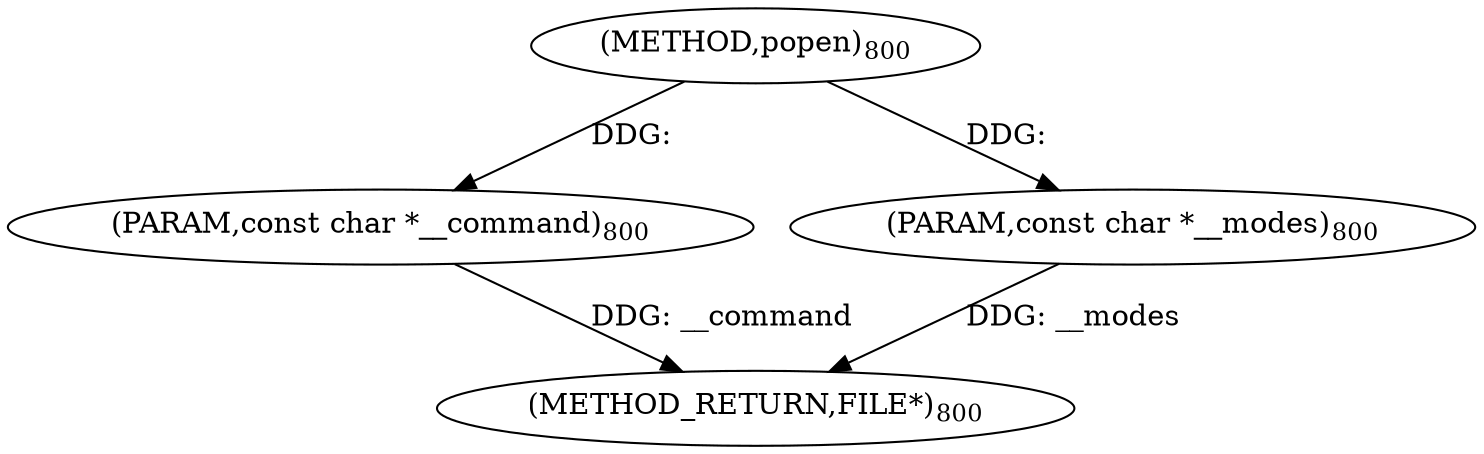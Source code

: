 digraph "popen" {  
"30302" [label = <(METHOD,popen)<SUB>800</SUB>> ]
"30305" [label = <(METHOD_RETURN,FILE*)<SUB>800</SUB>> ]
"30303" [label = <(PARAM,const char *__command)<SUB>800</SUB>> ]
"30304" [label = <(PARAM,const char *__modes)<SUB>800</SUB>> ]
  "30303" -> "30305"  [ label = "DDG: __command"] 
  "30304" -> "30305"  [ label = "DDG: __modes"] 
  "30302" -> "30303"  [ label = "DDG: "] 
  "30302" -> "30304"  [ label = "DDG: "] 
}
